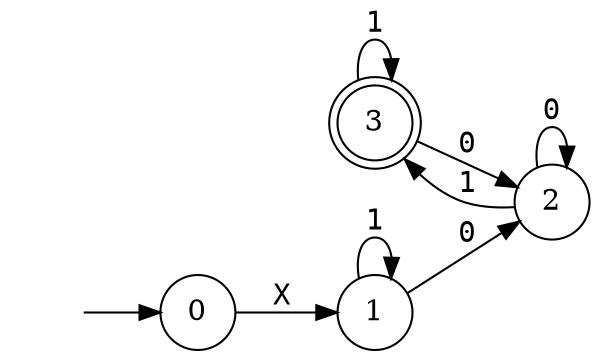 digraph MONA_DFA {
 rankdir = LR;
 center = true;
 size = "7.5,10.5";
 edge [fontname = Courier];
 node [height = .5, width = .5];
 node [shape = doublecircle]; 3;
 node [shape = circle]; 0; 1; 2;
 node [shape = box];
 init [shape = plaintext, label = ""];
 init -> 0;
 0 -> 1 [label="X"];
 1 -> 1 [label="1"];
 1 -> 2 [label="0"];
 2 -> 2 [label="0"];
 2 -> 3 [label="1"];
 3 -> 2 [label="0"];
 3 -> 3 [label="1"];
}
